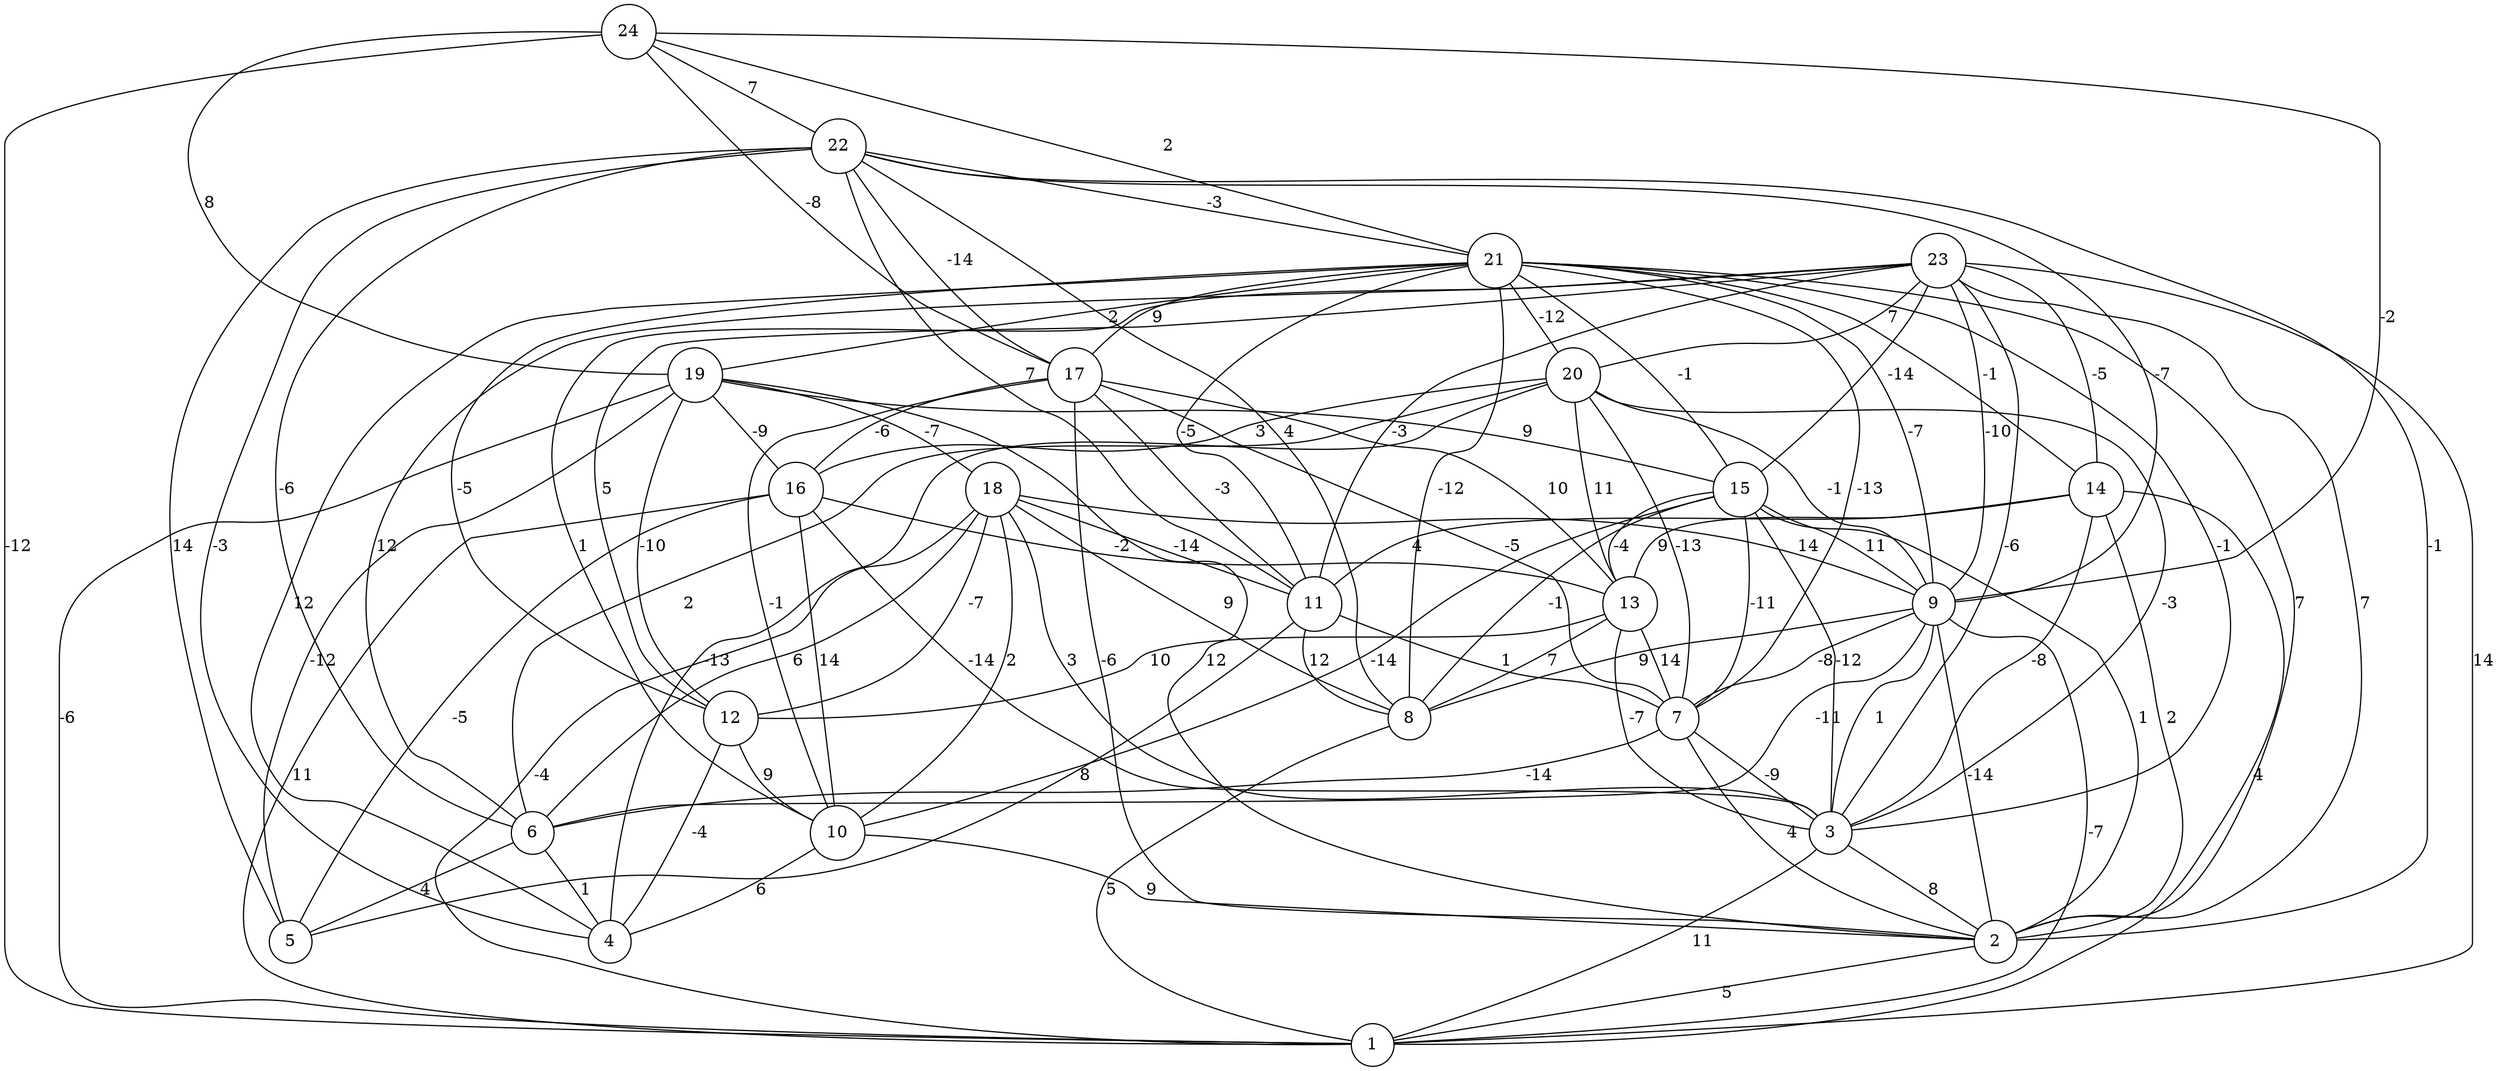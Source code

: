 graph { 
	 fontname="Helvetica,Arial,sans-serif" 
	 node [shape = circle]; 
	 24 -- 1 [label = "-12"];
	 24 -- 9 [label = "-2"];
	 24 -- 17 [label = "-8"];
	 24 -- 19 [label = "8"];
	 24 -- 21 [label = "2"];
	 24 -- 22 [label = "7"];
	 23 -- 1 [label = "14"];
	 23 -- 2 [label = "7"];
	 23 -- 3 [label = "-6"];
	 23 -- 6 [label = "12"];
	 23 -- 9 [label = "-10"];
	 23 -- 10 [label = "1"];
	 23 -- 11 [label = "-3"];
	 23 -- 12 [label = "5"];
	 23 -- 14 [label = "-5"];
	 23 -- 15 [label = "-14"];
	 23 -- 20 [label = "7"];
	 22 -- 2 [label = "-1"];
	 22 -- 4 [label = "-3"];
	 22 -- 5 [label = "14"];
	 22 -- 6 [label = "-6"];
	 22 -- 8 [label = "4"];
	 22 -- 9 [label = "-7"];
	 22 -- 11 [label = "7"];
	 22 -- 17 [label = "-14"];
	 22 -- 21 [label = "-3"];
	 21 -- 2 [label = "7"];
	 21 -- 3 [label = "-1"];
	 21 -- 4 [label = "12"];
	 21 -- 7 [label = "-13"];
	 21 -- 8 [label = "-12"];
	 21 -- 9 [label = "-7"];
	 21 -- 11 [label = "-5"];
	 21 -- 12 [label = "-5"];
	 21 -- 14 [label = "-1"];
	 21 -- 15 [label = "-1"];
	 21 -- 17 [label = "9"];
	 21 -- 19 [label = "2"];
	 21 -- 20 [label = "-12"];
	 20 -- 3 [label = "-3"];
	 20 -- 4 [label = "-13"];
	 20 -- 6 [label = "2"];
	 20 -- 7 [label = "-13"];
	 20 -- 9 [label = "-1"];
	 20 -- 13 [label = "11"];
	 20 -- 16 [label = "3"];
	 19 -- 1 [label = "-6"];
	 19 -- 2 [label = "12"];
	 19 -- 5 [label = "-12"];
	 19 -- 12 [label = "-10"];
	 19 -- 15 [label = "9"];
	 19 -- 16 [label = "-9"];
	 19 -- 18 [label = "-7"];
	 18 -- 1 [label = "-4"];
	 18 -- 3 [label = "3"];
	 18 -- 6 [label = "6"];
	 18 -- 8 [label = "9"];
	 18 -- 9 [label = "14"];
	 18 -- 10 [label = "2"];
	 18 -- 11 [label = "-14"];
	 18 -- 12 [label = "-7"];
	 17 -- 2 [label = "-6"];
	 17 -- 7 [label = "-5"];
	 17 -- 10 [label = "-1"];
	 17 -- 11 [label = "-3"];
	 17 -- 13 [label = "10"];
	 17 -- 16 [label = "-6"];
	 16 -- 1 [label = "11"];
	 16 -- 3 [label = "-14"];
	 16 -- 5 [label = "-5"];
	 16 -- 10 [label = "14"];
	 16 -- 13 [label = "-2"];
	 15 -- 2 [label = "1"];
	 15 -- 3 [label = "-12"];
	 15 -- 7 [label = "-11"];
	 15 -- 8 [label = "-1"];
	 15 -- 9 [label = "11"];
	 15 -- 10 [label = "-14"];
	 15 -- 13 [label = "-4"];
	 14 -- 1 [label = "4"];
	 14 -- 2 [label = "2"];
	 14 -- 3 [label = "-8"];
	 14 -- 11 [label = "4"];
	 14 -- 13 [label = "9"];
	 13 -- 3 [label = "-7"];
	 13 -- 7 [label = "14"];
	 13 -- 8 [label = "7"];
	 13 -- 12 [label = "10"];
	 12 -- 4 [label = "-4"];
	 12 -- 10 [label = "9"];
	 11 -- 5 [label = "8"];
	 11 -- 7 [label = "1"];
	 11 -- 8 [label = "12"];
	 10 -- 2 [label = "9"];
	 10 -- 4 [label = "6"];
	 9 -- 1 [label = "-7"];
	 9 -- 2 [label = "-14"];
	 9 -- 3 [label = "1"];
	 9 -- 6 [label = "-11"];
	 9 -- 7 [label = "-8"];
	 9 -- 8 [label = "9"];
	 8 -- 1 [label = "5"];
	 7 -- 2 [label = "4"];
	 7 -- 3 [label = "-9"];
	 7 -- 6 [label = "-14"];
	 6 -- 4 [label = "1"];
	 6 -- 5 [label = "4"];
	 3 -- 1 [label = "11"];
	 3 -- 2 [label = "8"];
	 2 -- 1 [label = "5"];
	 1;
	 2;
	 3;
	 4;
	 5;
	 6;
	 7;
	 8;
	 9;
	 10;
	 11;
	 12;
	 13;
	 14;
	 15;
	 16;
	 17;
	 18;
	 19;
	 20;
	 21;
	 22;
	 23;
	 24;
}
